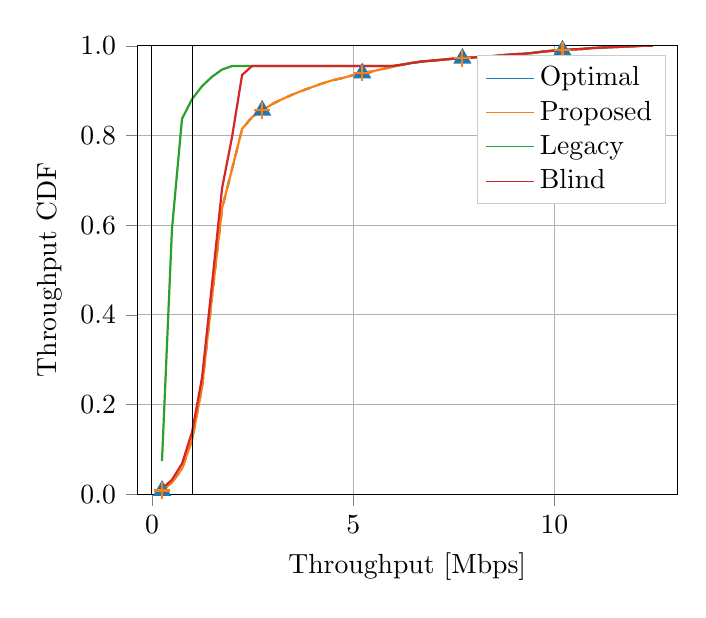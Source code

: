 % This file was created by matplotlib2tikz v0.6.18.
\begin{tikzpicture}

\definecolor{color0}{rgb}{0.122,0.467,0.706}
\definecolor{color1}{rgb}{1,0.498,0.055}
\definecolor{color2}{rgb}{0.173,0.627,0.173}
\definecolor{color3}{rgb}{0.839,0.153,0.157}

\begin{axis}[
legend cell align={left},
legend entries={{Optimal},{Proposed},{Legacy},{Blind}},
legend style={draw=white!80.0!black},
tick align=outside,
tick pos=left,
x grid style={white!69.02!black},
xlabel={Throughput [Mbps]},
xmajorgrids,
xmin=-0.36, xmax=13.048,
xtick={-5,0,5,10,15},
xticklabels={$-5$,$0$,$5$,$10$,$15$},
y grid style={white!69.02!black},
ylabel={Throughput CDF},
ymajorgrids,
ymin=0, ymax=1,
ytick={0,0.2,0.4,0.6,0.8,1},
yticklabels={$0.0$,$0.2$,$0.4$,$0.6$,$0.8$,$1.0$}
]
\addlegendimage{no markers, color0}
\addlegendimage{no markers, color1}
\addlegendimage{no markers, color2}
\addlegendimage{no markers, color3}
\addplot [thick, color0, dashed, mark=triangle*, mark size=3, mark repeat=10, mark options={solid}]
table [row sep=\\]{%
0.252	0.008 \\
0.501	0.026 \\
0.749	0.057 \\
0.998	0.121 \\
1.247	0.239 \\
1.495	0.442 \\
1.744	0.638 \\
1.993	0.726 \\
2.242	0.815 \\
2.49	0.841 \\
2.739	0.856 \\
2.988	0.87 \\
3.236	0.881 \\
3.485	0.891 \\
3.734	0.9 \\
3.982	0.908 \\
4.231	0.916 \\
4.48	0.923 \\
4.729	0.928 \\
4.977	0.934 \\
5.226	0.939 \\
5.475	0.943 \\
5.723	0.948 \\
5.972	0.953 \\
6.221	0.958 \\
6.469	0.962 \\
6.718	0.965 \\
6.967	0.967 \\
7.216	0.969 \\
7.464	0.971 \\
7.713	0.972 \\
7.962	0.974 \\
8.21	0.975 \\
8.459	0.977 \\
8.708	0.979 \\
8.956	0.981 \\
9.205	0.982 \\
9.454	0.984 \\
9.703	0.987 \\
9.951	0.989 \\
10.2	0.99 \\
10.449	0.992 \\
10.697	0.993 \\
10.946	0.995 \\
11.195	0.996 \\
11.443	0.997 \\
11.692	0.998 \\
11.941	0.999 \\
12.19	1.0 \\
12.438	1 \\
};
\addplot [thick, color1, mark=+, mark size=3, mark repeat=10, mark options={solid}]
table [row sep=\\]{%
0.252	0.008 \\
0.501	0.026 \\
0.749	0.057 \\
0.998	0.121 \\
1.247	0.239 \\
1.495	0.442 \\
1.744	0.638 \\
1.993	0.726 \\
2.242	0.815 \\
2.49	0.841 \\
2.739	0.856 \\
2.988	0.87 \\
3.236	0.881 \\
3.485	0.891 \\
3.734	0.9 \\
3.982	0.908 \\
4.231	0.916 \\
4.48	0.923 \\
4.729	0.928 \\
4.977	0.934 \\
5.226	0.939 \\
5.475	0.943 \\
5.723	0.948 \\
5.972	0.953 \\
6.221	0.958 \\
6.469	0.962 \\
6.718	0.965 \\
6.967	0.967 \\
7.216	0.969 \\
7.464	0.971 \\
7.713	0.972 \\
7.962	0.974 \\
8.21	0.975 \\
8.459	0.977 \\
8.708	0.979 \\
8.956	0.981 \\
9.205	0.982 \\
9.454	0.984 \\
9.703	0.987 \\
9.951	0.989 \\
10.2	0.99 \\
10.449	0.992 \\
10.697	0.993 \\
10.946	0.995 \\
11.195	0.996 \\
11.443	0.997 \\
11.692	0.998 \\
11.941	0.999 \\
12.19	1.0 \\
12.438	1 \\
};
\addplot [thick, color2]
table [row sep=\\]{%
0.25	0.074 \\
0.498	0.592 \\
0.747	0.837 \\
0.996	0.881 \\
1.245	0.91 \\
1.493	0.931 \\
1.742	0.947 \\
1.991	0.955 \\
2.24	0.955 \\
2.488	0.955 \\
2.737	0.955 \\
2.986	0.955 \\
3.235	0.955 \\
3.483	0.955 \\
3.732	0.955 \\
3.981	0.955 \\
4.23	0.955 \\
4.478	0.955 \\
4.727	0.955 \\
4.976	0.955 \\
5.225	0.955 \\
5.473	0.955 \\
5.722	0.955 \\
5.971	0.955 \\
6.22	0.958 \\
6.468	0.962 \\
6.717	0.965 \\
6.966	0.967 \\
7.215	0.969 \\
7.463	0.971 \\
7.712	0.972 \\
7.961	0.974 \\
8.21	0.975 \\
8.458	0.977 \\
8.707	0.979 \\
8.956	0.981 \\
9.205	0.982 \\
9.453	0.984 \\
9.702	0.987 \\
9.951	0.989 \\
10.2	0.99 \\
10.448	0.992 \\
10.697	0.993 \\
10.946	0.995 \\
11.195	0.996 \\
11.443	0.997 \\
11.692	0.998 \\
11.941	0.999 \\
12.19	1.0 \\
12.438	1 \\
};
\addplot [thick, color3]
table [row sep=\\]{%
0.25	0.012 \\
0.498	0.032 \\
0.747	0.068 \\
0.996	0.138 \\
1.245	0.26 \\
1.493	0.469 \\
1.742	0.682 \\
1.991	0.797 \\
2.24	0.935 \\
2.488	0.955 \\
2.737	0.955 \\
2.986	0.955 \\
3.235	0.955 \\
3.483	0.955 \\
3.732	0.955 \\
3.981	0.955 \\
4.23	0.955 \\
4.478	0.955 \\
4.727	0.955 \\
4.976	0.955 \\
5.225	0.955 \\
5.473	0.955 \\
5.722	0.955 \\
5.971	0.955 \\
6.22	0.958 \\
6.468	0.962 \\
6.717	0.965 \\
6.966	0.967 \\
7.215	0.969 \\
7.463	0.971 \\
7.712	0.972 \\
7.961	0.974 \\
8.21	0.975 \\
8.458	0.977 \\
8.707	0.979 \\
8.956	0.981 \\
9.205	0.982 \\
9.453	0.984 \\
9.702	0.987 \\
9.951	0.989 \\
10.2	0.99 \\
10.448	0.992 \\
10.697	0.993 \\
10.946	0.995 \\
11.195	0.996 \\
11.443	0.997 \\
11.692	0.998 \\
11.941	0.999 \\
12.19	1.0 \\
12.438	1 \\
};
\path [draw=black, fill opacity=0] (axis cs:0,0)
--(axis cs:0,1);

\path [draw=black, fill opacity=0] (axis cs:1,0)
--(axis cs:1,1);

\path [draw=black, fill opacity=0] (axis cs:-0.36,0)
--(axis cs:13.048,0);

\path [draw=black, fill opacity=0] (axis cs:-0.36,1)
--(axis cs:13.048,1);

\end{axis}

\end{tikzpicture}